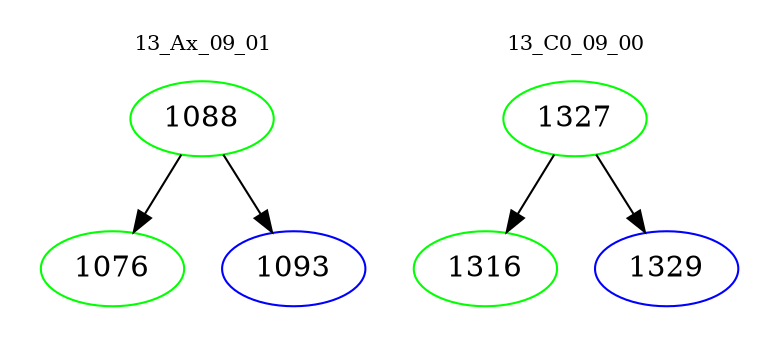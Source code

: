 digraph{
subgraph cluster_0 {
color = white
label = "13_Ax_09_01";
fontsize=10;
T0_1088 [label="1088", color="green"]
T0_1088 -> T0_1076 [color="black"]
T0_1076 [label="1076", color="green"]
T0_1088 -> T0_1093 [color="black"]
T0_1093 [label="1093", color="blue"]
}
subgraph cluster_1 {
color = white
label = "13_C0_09_00";
fontsize=10;
T1_1327 [label="1327", color="green"]
T1_1327 -> T1_1316 [color="black"]
T1_1316 [label="1316", color="green"]
T1_1327 -> T1_1329 [color="black"]
T1_1329 [label="1329", color="blue"]
}
}
